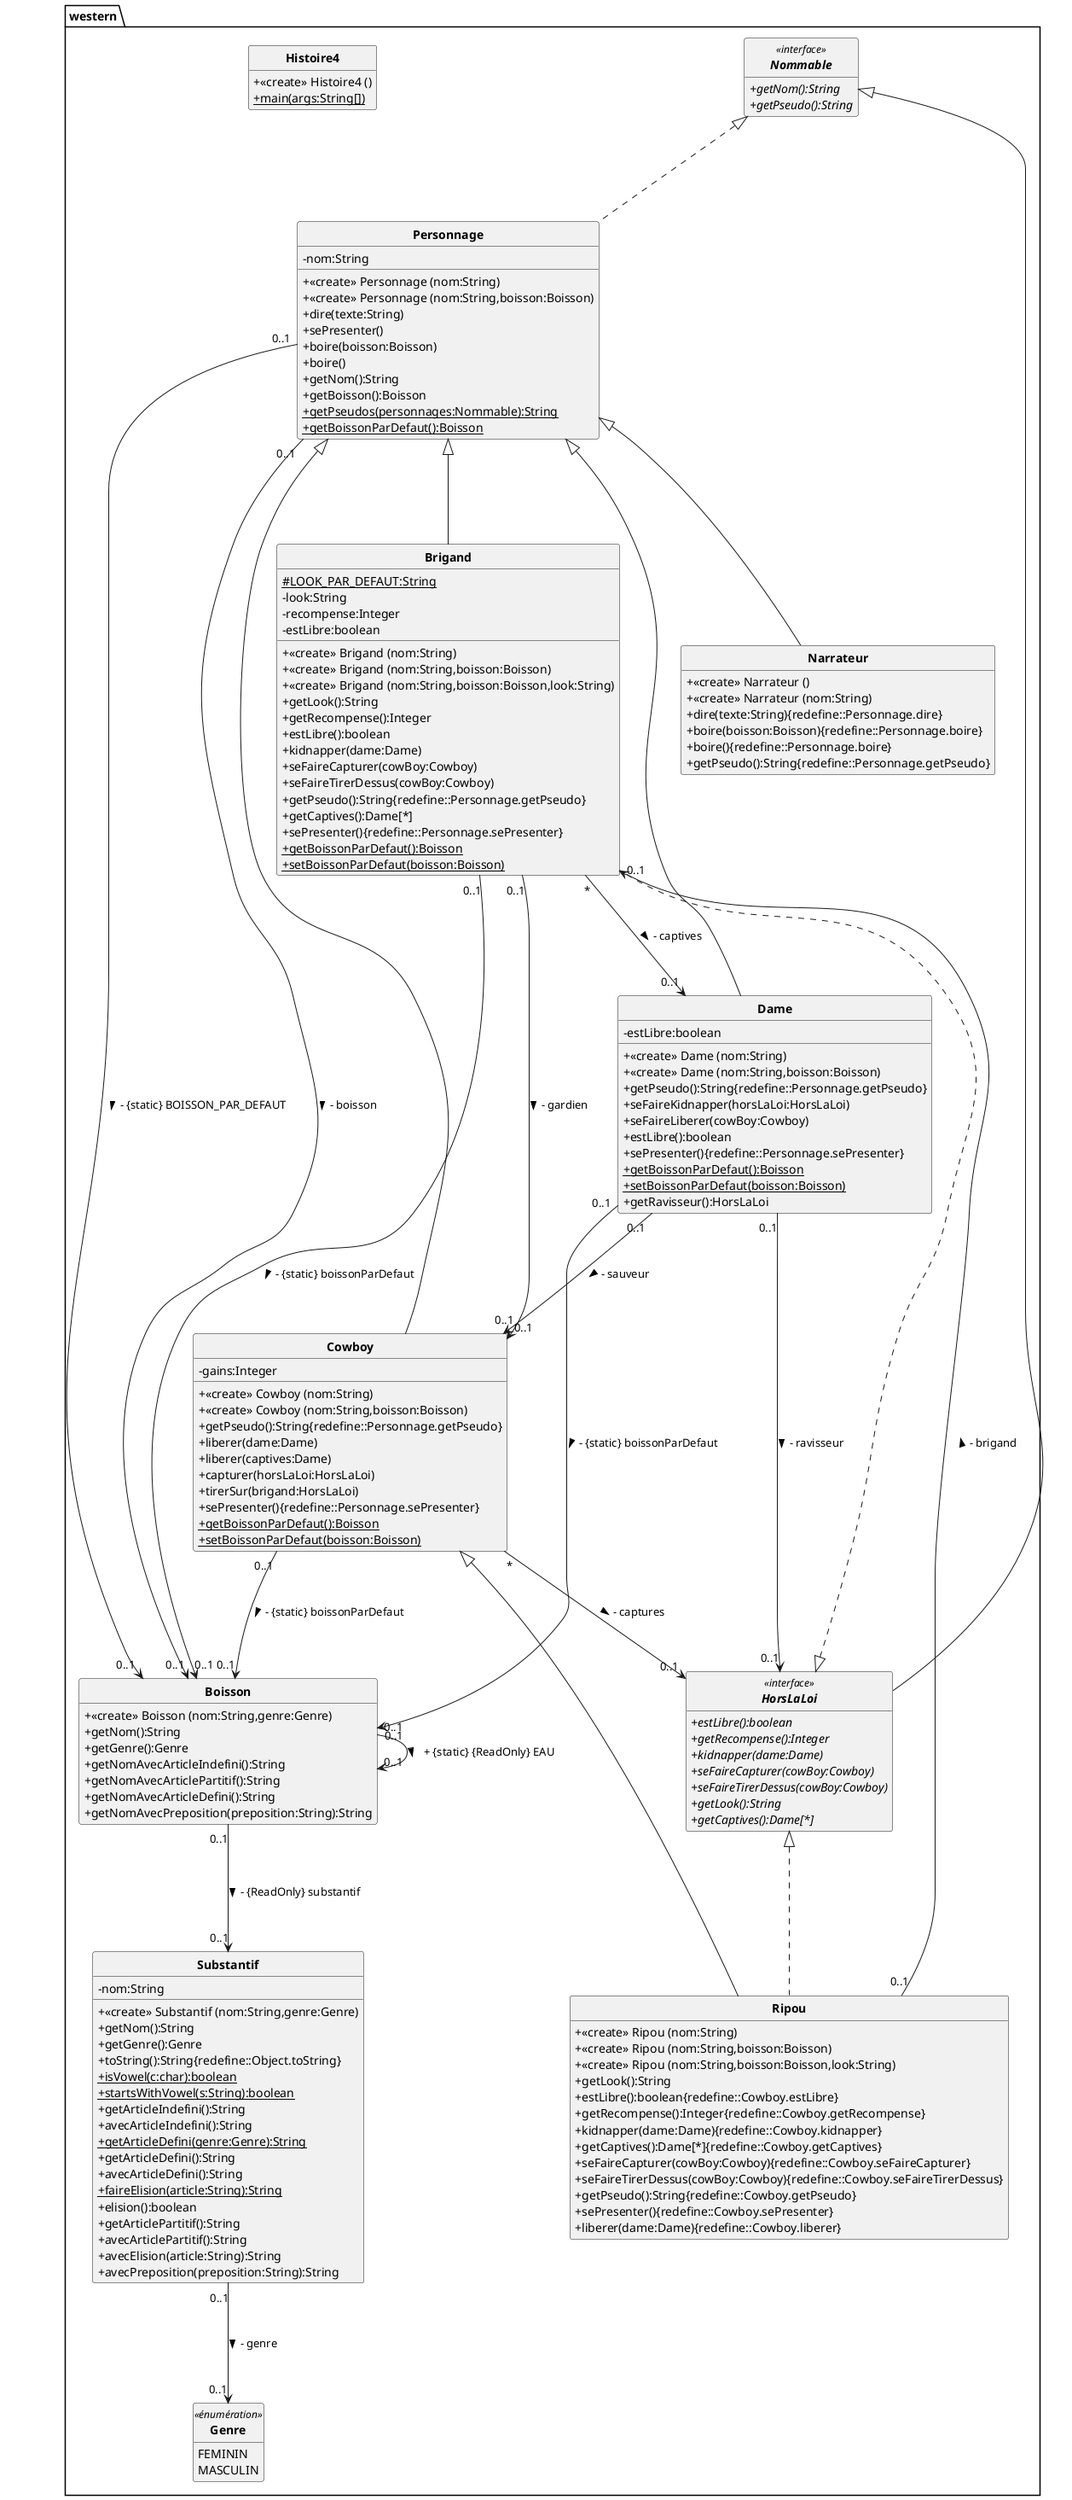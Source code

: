 @startuml
skinparam classAttributeIconSize 0
skinparam classFontStyle Bold
skinparam style strictuml
hide empty members
package western
{
CLASS Boisson
{
+  <<create>> Boisson (nom:String,genre:Genre)
+ getNom():String
+ getGenre():Genre
+ getNomAvecArticleIndefini():String
+ getNomAvecArticlePartitif():String
+ getNomAvecArticleDefini():String
+ getNomAvecPreposition(preposition:String):String

}
CLASS Personnage
{
- nom:String
+  <<create>> Personnage (nom:String)
+  <<create>> Personnage (nom:String,boisson:Boisson)
+ dire(texte:String)
+ sePresenter()
+ boire(boisson:Boisson)
+ boire()
+ getNom():String
+ getBoisson():Boisson
+ {static} getPseudos(personnages:Nommable):String
+ {static} getBoissonParDefaut():Boisson

}
CLASS Narrateur
{
+  <<create>> Narrateur ()
+  <<create>> Narrateur (nom:String)
+ dire(texte:String){redefine::Personnage.dire}
+ boire(boisson:Boisson){redefine::Personnage.boire}
+ boire(){redefine::Personnage.boire}
+ getPseudo():String{redefine::Personnage.getPseudo}

}
INTERFACE Nommable<<interface>>
{
+ {abstract}getNom():String
+ {abstract}getPseudo():String

}
CLASS Histoire4
{
+  <<create>> Histoire4 ()
+ {static} main(args:String[])

}
CLASS Substantif
{
- nom:String
+  <<create>> Substantif (nom:String,genre:Genre)
+ getNom():String
+ getGenre():Genre
+ toString():String{redefine::Object.toString}
+ {static} isVowel(c:char):boolean
+ {static} startsWithVowel(s:String):boolean
+ getArticleIndefini():String
+ avecArticleIndefini():String
+ {static} getArticleDefini(genre:Genre):String
+ getArticleDefini():String
+ avecArticleDefini():String
+ {static} faireElision(article:String):String
+ elision():boolean
+ getArticlePartitif():String
+ avecArticlePartitif():String
+ avecElision(article:String):String
+ avecPreposition(preposition:String):String

}
ENUM Genre<<énumération>>
{
FEMININ
MASCULIN

}
CLASS Ripou
{
+  <<create>> Ripou (nom:String)
+  <<create>> Ripou (nom:String,boisson:Boisson)
+  <<create>> Ripou (nom:String,boisson:Boisson,look:String)
+ getLook():String
+ estLibre():boolean{redefine::Cowboy.estLibre}
+ getRecompense():Integer{redefine::Cowboy.getRecompense}
+ kidnapper(dame:Dame){redefine::Cowboy.kidnapper}
+ getCaptives():Dame[*]{redefine::Cowboy.getCaptives}
+ seFaireCapturer(cowBoy:Cowboy){redefine::Cowboy.seFaireCapturer}
+ seFaireTirerDessus(cowBoy:Cowboy){redefine::Cowboy.seFaireTirerDessus}
+ getPseudo():String{redefine::Cowboy.getPseudo}
+ sePresenter(){redefine::Cowboy.sePresenter}
+ liberer(dame:Dame){redefine::Cowboy.liberer}

}
CLASS Brigand
{
# {static} LOOK_PAR_DEFAUT:String
- look:String
- recompense:Integer 
- estLibre:boolean 
+  <<create>> Brigand (nom:String)
+  <<create>> Brigand (nom:String,boisson:Boisson)
+  <<create>> Brigand (nom:String,boisson:Boisson,look:String)
+ getLook():String
+ getRecompense():Integer
+ estLibre():boolean
+ kidnapper(dame:Dame)
+ seFaireCapturer(cowBoy:Cowboy)
+ seFaireTirerDessus(cowBoy:Cowboy)
+ getPseudo():String{redefine::Personnage.getPseudo}
+ getCaptives():Dame[*]
+ sePresenter(){redefine::Personnage.sePresenter}
+ {static} getBoissonParDefaut():Boisson
+ {static} setBoissonParDefaut(boisson:Boisson)

}
CLASS Cowboy
{
- gains:Integer 
+  <<create>> Cowboy (nom:String)
+  <<create>> Cowboy (nom:String,boisson:Boisson)
+ getPseudo():String{redefine::Personnage.getPseudo}
+ liberer(dame:Dame)
+ liberer(captives:Dame)
+ capturer(horsLaLoi:HorsLaLoi)
+ tirerSur(brigand:HorsLaLoi)
+ sePresenter(){redefine::Personnage.sePresenter}
+ {static} getBoissonParDefaut():Boisson
+ {static} setBoissonParDefaut(boisson:Boisson)

}
CLASS Dame
{
- estLibre:boolean 
+  <<create>> Dame (nom:String)
+  <<create>> Dame (nom:String,boisson:Boisson)
+ getPseudo():String{redefine::Personnage.getPseudo}
+ seFaireKidnapper(horsLaLoi:HorsLaLoi)
+ seFaireLiberer(cowBoy:Cowboy)
+ estLibre():boolean
+ sePresenter(){redefine::Personnage.sePresenter}
+ {static} getBoissonParDefaut():Boisson
+ {static} setBoissonParDefaut(boisson:Boisson)
+ getRavisseur():HorsLaLoi

}
INTERFACE HorsLaLoi<<interface>>
{
+ {abstract}estLibre():boolean
+ {abstract}getRecompense():Integer
+ {abstract}kidnapper(dame:Dame)
+ {abstract}seFaireCapturer(cowBoy:Cowboy)
+ {abstract}seFaireTirerDessus(cowBoy:Cowboy)
+ {abstract}getLook():String
+ {abstract}getCaptives():Dame[*]

}

Nommable <|... Personnage

HorsLaLoi <|... Ripou

HorsLaLoi <|... Brigand

Nommable <|-- HorsLaLoi

Personnage <|--- Narrateur

Cowboy <|--- Ripou

Personnage <|--- Brigand

Personnage <|--- Cowboy

Personnage <|--- Dame

Boisson "0..1" ---> "0..1" Substantif : - {ReadOnly} substantif >

Boisson "0..1" ---> "0..1" Boisson : + {static} {ReadOnly} EAU >

Personnage "0..1" ---> "0..1" Boisson : - {static} BOISSON_PAR_DEFAUT >

Personnage "0..1" ---> "0..1" Boisson : - boisson >

Substantif "0..1" ---> "0..1" Genre : - genre >

Ripou "0..1" ---> "0..1" Brigand : - brigand >

Brigand "*" ---> "0..1" Dame : - captives >

Brigand "0..1" ---> "0..1" Cowboy : - gardien >

Brigand "0..1" ---> "0..1" Boisson : - {static} boissonParDefaut >

Cowboy "*" ---> "0..1" HorsLaLoi : - captures >

Cowboy "0..1" ---> "0..1" Boisson : - {static} boissonParDefaut >

Dame "0..1" ---> "0..1" Cowboy : - sauveur >

Dame "0..1" ---> "0..1" HorsLaLoi : - ravisseur >

Dame "0..1" ---> "0..1" Boisson : - {static} boissonParDefaut >
}
@enduml